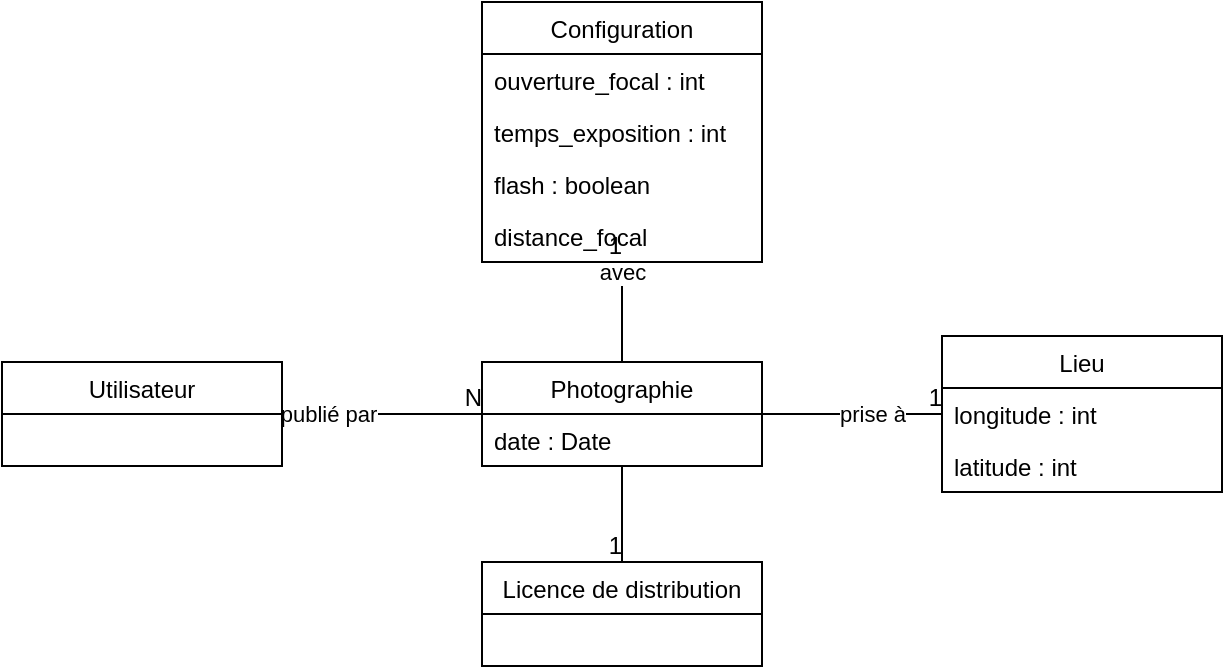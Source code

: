 <mxfile version="13.6.9" type="github">
  <diagram id="JUZ-aZVldM-WZ8tEQ8vl" name="Page-1">
    <mxGraphModel dx="663" dy="1786" grid="1" gridSize="10" guides="1" tooltips="1" connect="1" arrows="1" fold="1" page="1" pageScale="1" pageWidth="827" pageHeight="1169" background="none" math="0" shadow="0">
      <root>
        <mxCell id="0" />
        <mxCell id="1" parent="0" />
        <mxCell id="a5uEw9eNeY3wkY3Shh6G-73" value="" style="endArrow=none;html=1;rounded=0;" edge="1" parent="1" source="a5uEw9eNeY3wkY3Shh6G-51" target="a5uEw9eNeY3wkY3Shh6G-68">
          <mxGeometry relative="1" as="geometry">
            <mxPoint x="500" y="130" as="sourcePoint" />
            <mxPoint x="470" y="180" as="targetPoint" />
          </mxGeometry>
        </mxCell>
        <mxCell id="a5uEw9eNeY3wkY3Shh6G-74" value="1" style="resizable=0;html=1;align=right;verticalAlign=bottom;" connectable="0" vertex="1" parent="a5uEw9eNeY3wkY3Shh6G-73">
          <mxGeometry x="1" relative="1" as="geometry" />
        </mxCell>
        <mxCell id="a5uEw9eNeY3wkY3Shh6G-80" value="prise à" style="edgeLabel;html=1;align=center;verticalAlign=middle;resizable=0;points=[];" vertex="1" connectable="0" parent="a5uEw9eNeY3wkY3Shh6G-73">
          <mxGeometry x="0.215" relative="1" as="geometry">
            <mxPoint as="offset" />
          </mxGeometry>
        </mxCell>
        <mxCell id="a5uEw9eNeY3wkY3Shh6G-75" value="" style="endArrow=none;html=1;rounded=0;" edge="1" parent="1" source="a5uEw9eNeY3wkY3Shh6G-47" target="a5uEw9eNeY3wkY3Shh6G-51">
          <mxGeometry relative="1" as="geometry">
            <mxPoint x="120" y="230" as="sourcePoint" />
            <mxPoint x="240" y="110" as="targetPoint" />
          </mxGeometry>
        </mxCell>
        <mxCell id="a5uEw9eNeY3wkY3Shh6G-76" value="N" style="resizable=0;html=1;align=right;verticalAlign=bottom;" connectable="0" vertex="1" parent="a5uEw9eNeY3wkY3Shh6G-75">
          <mxGeometry x="1" relative="1" as="geometry" />
        </mxCell>
        <mxCell id="a5uEw9eNeY3wkY3Shh6G-79" value="publié par" style="edgeLabel;html=1;align=center;verticalAlign=middle;resizable=0;points=[];" vertex="1" connectable="0" parent="a5uEw9eNeY3wkY3Shh6G-75">
          <mxGeometry x="-0.344" relative="1" as="geometry">
            <mxPoint x="-10" as="offset" />
          </mxGeometry>
        </mxCell>
        <mxCell id="a5uEw9eNeY3wkY3Shh6G-47" value="Utilisateur" style="swimlane;fontStyle=0;childLayout=stackLayout;horizontal=1;startSize=26;fillColor=none;horizontalStack=0;resizeParent=1;resizeParentMax=0;resizeLast=0;collapsible=1;marginBottom=0;" vertex="1" parent="1">
          <mxGeometry x="60" y="120" width="140" height="52" as="geometry" />
        </mxCell>
        <mxCell id="a5uEw9eNeY3wkY3Shh6G-77" value="" style="endArrow=none;html=1;rounded=0;" edge="1" parent="1" source="a5uEw9eNeY3wkY3Shh6G-51" target="a5uEw9eNeY3wkY3Shh6G-43">
          <mxGeometry relative="1" as="geometry">
            <mxPoint x="270" y="200" as="sourcePoint" />
            <mxPoint x="410" y="100" as="targetPoint" />
          </mxGeometry>
        </mxCell>
        <mxCell id="a5uEw9eNeY3wkY3Shh6G-78" value="1" style="resizable=0;html=1;align=right;verticalAlign=bottom;" connectable="0" vertex="1" parent="a5uEw9eNeY3wkY3Shh6G-77">
          <mxGeometry x="1" relative="1" as="geometry" />
        </mxCell>
        <mxCell id="a5uEw9eNeY3wkY3Shh6G-81" value="avec" style="edgeLabel;html=1;align=center;verticalAlign=middle;resizable=0;points=[];" vertex="1" connectable="0" parent="a5uEw9eNeY3wkY3Shh6G-77">
          <mxGeometry x="0.314" relative="1" as="geometry">
            <mxPoint y="-12.5" as="offset" />
          </mxGeometry>
        </mxCell>
        <mxCell id="a5uEw9eNeY3wkY3Shh6G-51" value="Photographie" style="swimlane;fontStyle=0;childLayout=stackLayout;horizontal=1;startSize=26;fillColor=none;horizontalStack=0;resizeParent=1;resizeParentMax=0;resizeLast=0;collapsible=1;marginBottom=0;" vertex="1" parent="1">
          <mxGeometry x="300" y="120" width="140" height="52" as="geometry" />
        </mxCell>
        <mxCell id="a5uEw9eNeY3wkY3Shh6G-52" value="date : Date" style="text;strokeColor=none;fillColor=none;align=left;verticalAlign=top;spacingLeft=4;spacingRight=4;overflow=hidden;rotatable=0;points=[[0,0.5],[1,0.5]];portConstraint=eastwest;" vertex="1" parent="a5uEw9eNeY3wkY3Shh6G-51">
          <mxGeometry y="26" width="140" height="26" as="geometry" />
        </mxCell>
        <mxCell id="a5uEw9eNeY3wkY3Shh6G-68" value="Lieu" style="swimlane;fontStyle=0;childLayout=stackLayout;horizontal=1;startSize=26;fillColor=none;horizontalStack=0;resizeParent=1;resizeParentMax=0;resizeLast=0;collapsible=1;marginBottom=0;" vertex="1" parent="1">
          <mxGeometry x="530" y="107" width="140" height="78" as="geometry" />
        </mxCell>
        <mxCell id="a5uEw9eNeY3wkY3Shh6G-69" value="longitude : int" style="text;strokeColor=none;fillColor=none;align=left;verticalAlign=top;spacingLeft=4;spacingRight=4;overflow=hidden;rotatable=0;points=[[0,0.5],[1,0.5]];portConstraint=eastwest;" vertex="1" parent="a5uEw9eNeY3wkY3Shh6G-68">
          <mxGeometry y="26" width="140" height="26" as="geometry" />
        </mxCell>
        <mxCell id="a5uEw9eNeY3wkY3Shh6G-70" value="latitude : int" style="text;strokeColor=none;fillColor=none;align=left;verticalAlign=top;spacingLeft=4;spacingRight=4;overflow=hidden;rotatable=0;points=[[0,0.5],[1,0.5]];portConstraint=eastwest;" vertex="1" parent="a5uEw9eNeY3wkY3Shh6G-68">
          <mxGeometry y="52" width="140" height="26" as="geometry" />
        </mxCell>
        <mxCell id="a5uEw9eNeY3wkY3Shh6G-43" value="Configuration" style="swimlane;fontStyle=0;childLayout=stackLayout;horizontal=1;startSize=26;fillColor=none;horizontalStack=0;resizeParent=1;resizeParentMax=0;resizeLast=0;collapsible=1;marginBottom=0;" vertex="1" parent="1">
          <mxGeometry x="300" y="-60" width="140" height="130" as="geometry">
            <mxRectangle x="90" y="318" width="100" height="26" as="alternateBounds" />
          </mxGeometry>
        </mxCell>
        <mxCell id="a5uEw9eNeY3wkY3Shh6G-44" value="ouverture_focal : int" style="text;strokeColor=none;fillColor=none;align=left;verticalAlign=top;spacingLeft=4;spacingRight=4;overflow=hidden;rotatable=0;points=[[0,0.5],[1,0.5]];portConstraint=eastwest;" vertex="1" parent="a5uEw9eNeY3wkY3Shh6G-43">
          <mxGeometry y="26" width="140" height="26" as="geometry" />
        </mxCell>
        <mxCell id="a5uEw9eNeY3wkY3Shh6G-45" value="temps_exposition : int" style="text;strokeColor=none;fillColor=none;align=left;verticalAlign=top;spacingLeft=4;spacingRight=4;overflow=hidden;rotatable=0;points=[[0,0.5],[1,0.5]];portConstraint=eastwest;" vertex="1" parent="a5uEw9eNeY3wkY3Shh6G-43">
          <mxGeometry y="52" width="140" height="26" as="geometry" />
        </mxCell>
        <mxCell id="a5uEw9eNeY3wkY3Shh6G-46" value="flash : boolean" style="text;strokeColor=none;fillColor=none;align=left;verticalAlign=top;spacingLeft=4;spacingRight=4;overflow=hidden;rotatable=0;points=[[0,0.5],[1,0.5]];portConstraint=eastwest;" vertex="1" parent="a5uEw9eNeY3wkY3Shh6G-43">
          <mxGeometry y="78" width="140" height="26" as="geometry" />
        </mxCell>
        <mxCell id="a5uEw9eNeY3wkY3Shh6G-56" value="distance_focal" style="text;strokeColor=none;fillColor=none;align=left;verticalAlign=top;spacingLeft=4;spacingRight=4;overflow=hidden;rotatable=0;points=[[0,0.5],[1,0.5]];portConstraint=eastwest;" vertex="1" parent="a5uEw9eNeY3wkY3Shh6G-43">
          <mxGeometry y="104" width="140" height="26" as="geometry" />
        </mxCell>
        <mxCell id="a5uEw9eNeY3wkY3Shh6G-82" value="Licence de distribution" style="swimlane;fontStyle=0;childLayout=stackLayout;horizontal=1;startSize=26;fillColor=none;horizontalStack=0;resizeParent=1;resizeParentMax=0;resizeLast=0;collapsible=1;marginBottom=0;" vertex="1" parent="1">
          <mxGeometry x="300" y="220" width="140" height="52" as="geometry" />
        </mxCell>
        <mxCell id="a5uEw9eNeY3wkY3Shh6G-86" value="" style="endArrow=none;html=1;rounded=0;" edge="1" parent="1" source="a5uEw9eNeY3wkY3Shh6G-51" target="a5uEw9eNeY3wkY3Shh6G-82">
          <mxGeometry relative="1" as="geometry">
            <mxPoint x="130" y="210" as="sourcePoint" />
            <mxPoint x="290" y="210" as="targetPoint" />
          </mxGeometry>
        </mxCell>
        <mxCell id="a5uEw9eNeY3wkY3Shh6G-87" value="1" style="resizable=0;html=1;align=right;verticalAlign=bottom;" connectable="0" vertex="1" parent="a5uEw9eNeY3wkY3Shh6G-86">
          <mxGeometry x="1" relative="1" as="geometry" />
        </mxCell>
      </root>
    </mxGraphModel>
  </diagram>
</mxfile>
